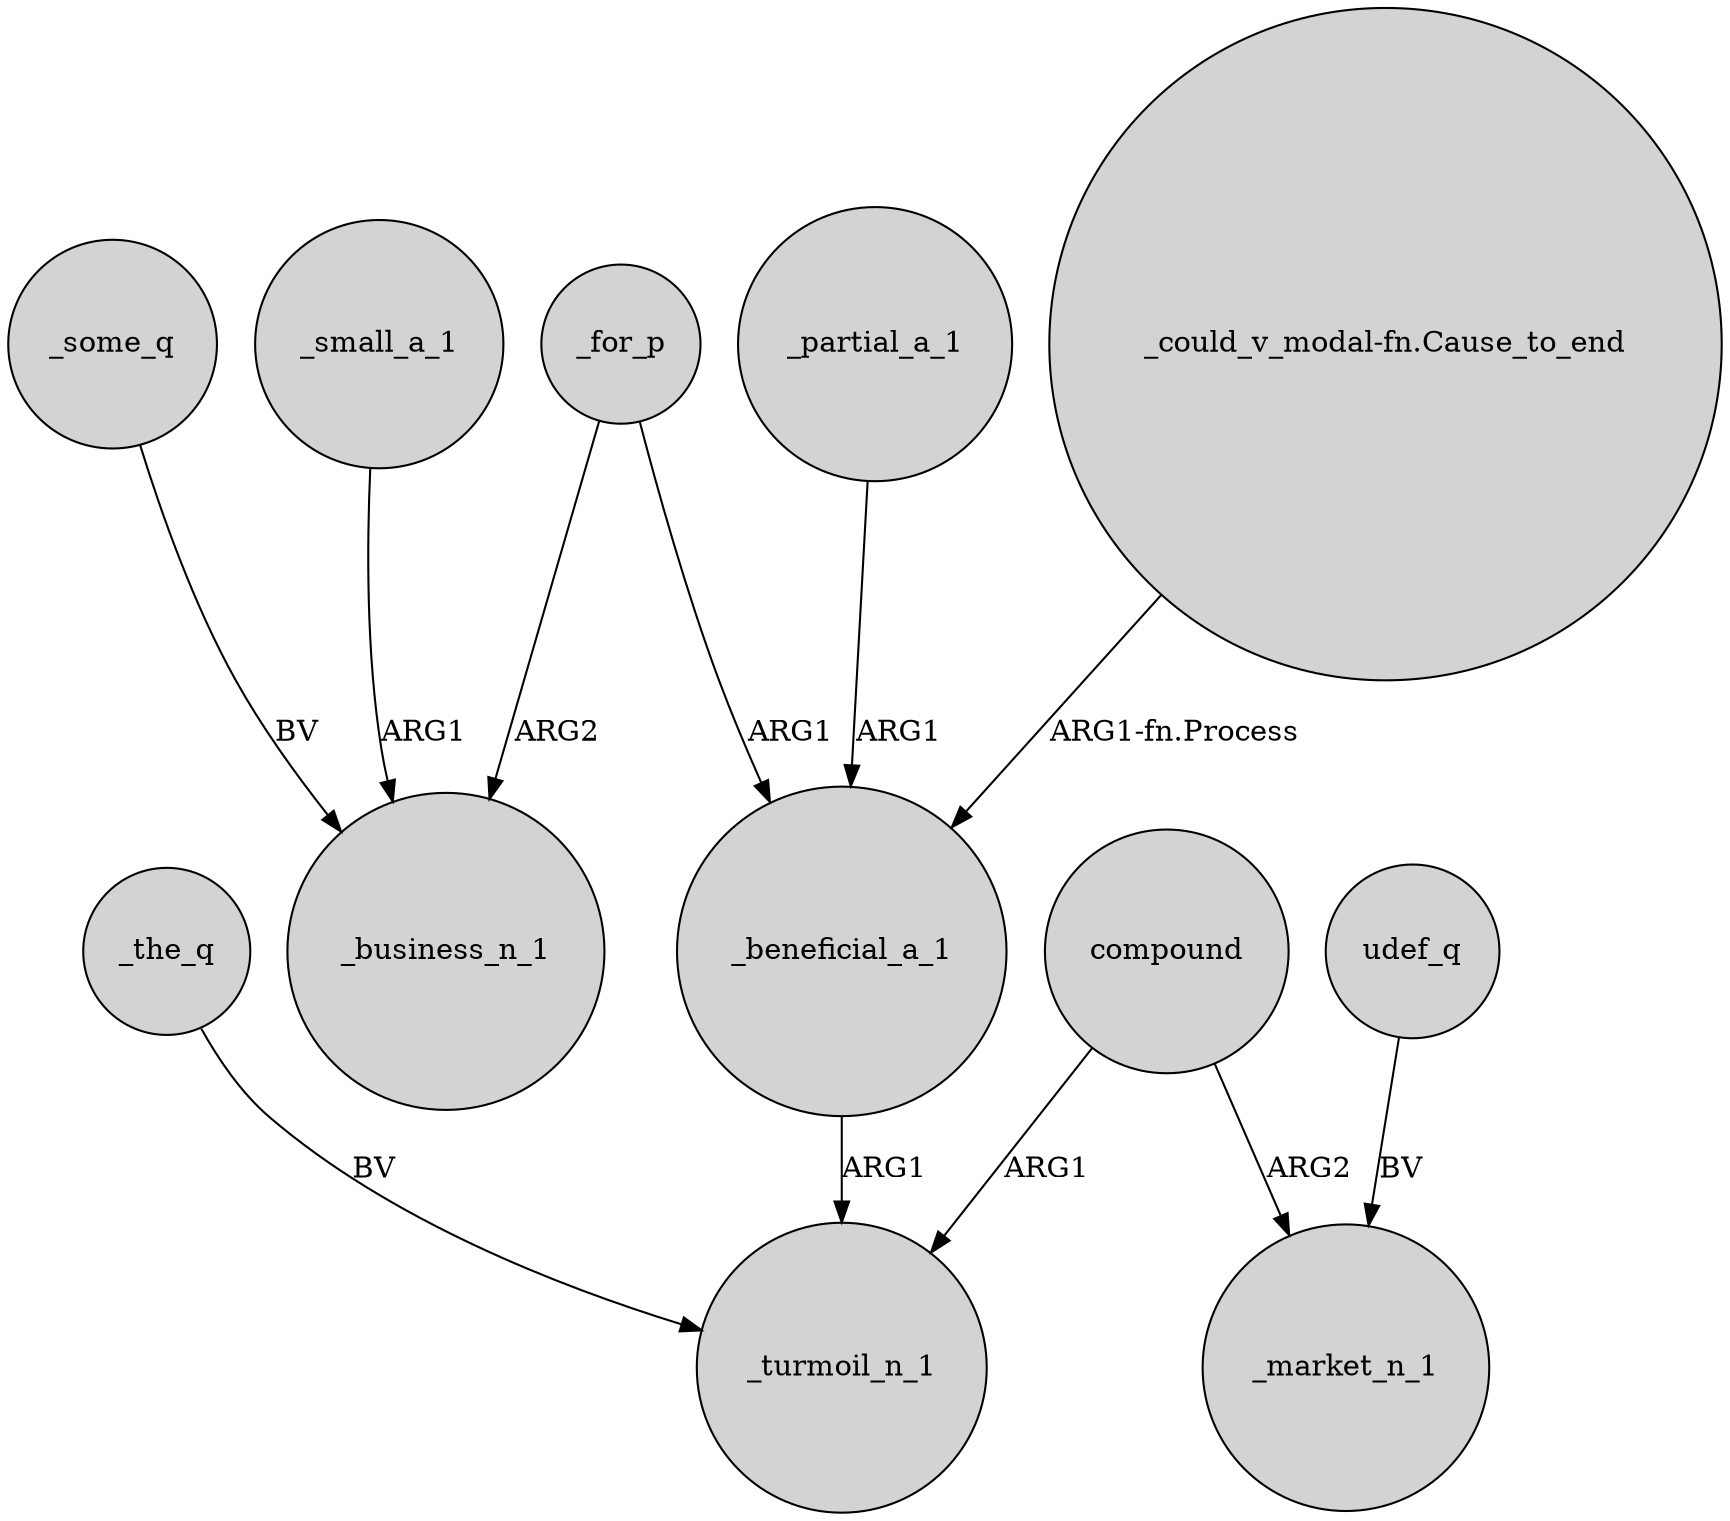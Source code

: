 digraph {
	node [shape=circle style=filled]
	_the_q -> _turmoil_n_1 [label=BV]
	_for_p -> _beneficial_a_1 [label=ARG1]
	compound -> _turmoil_n_1 [label=ARG1]
	udef_q -> _market_n_1 [label=BV]
	_beneficial_a_1 -> _turmoil_n_1 [label=ARG1]
	_small_a_1 -> _business_n_1 [label=ARG1]
	_for_p -> _business_n_1 [label=ARG2]
	compound -> _market_n_1 [label=ARG2]
	_partial_a_1 -> _beneficial_a_1 [label=ARG1]
	_some_q -> _business_n_1 [label=BV]
	"_could_v_modal-fn.Cause_to_end" -> _beneficial_a_1 [label="ARG1-fn.Process"]
}
